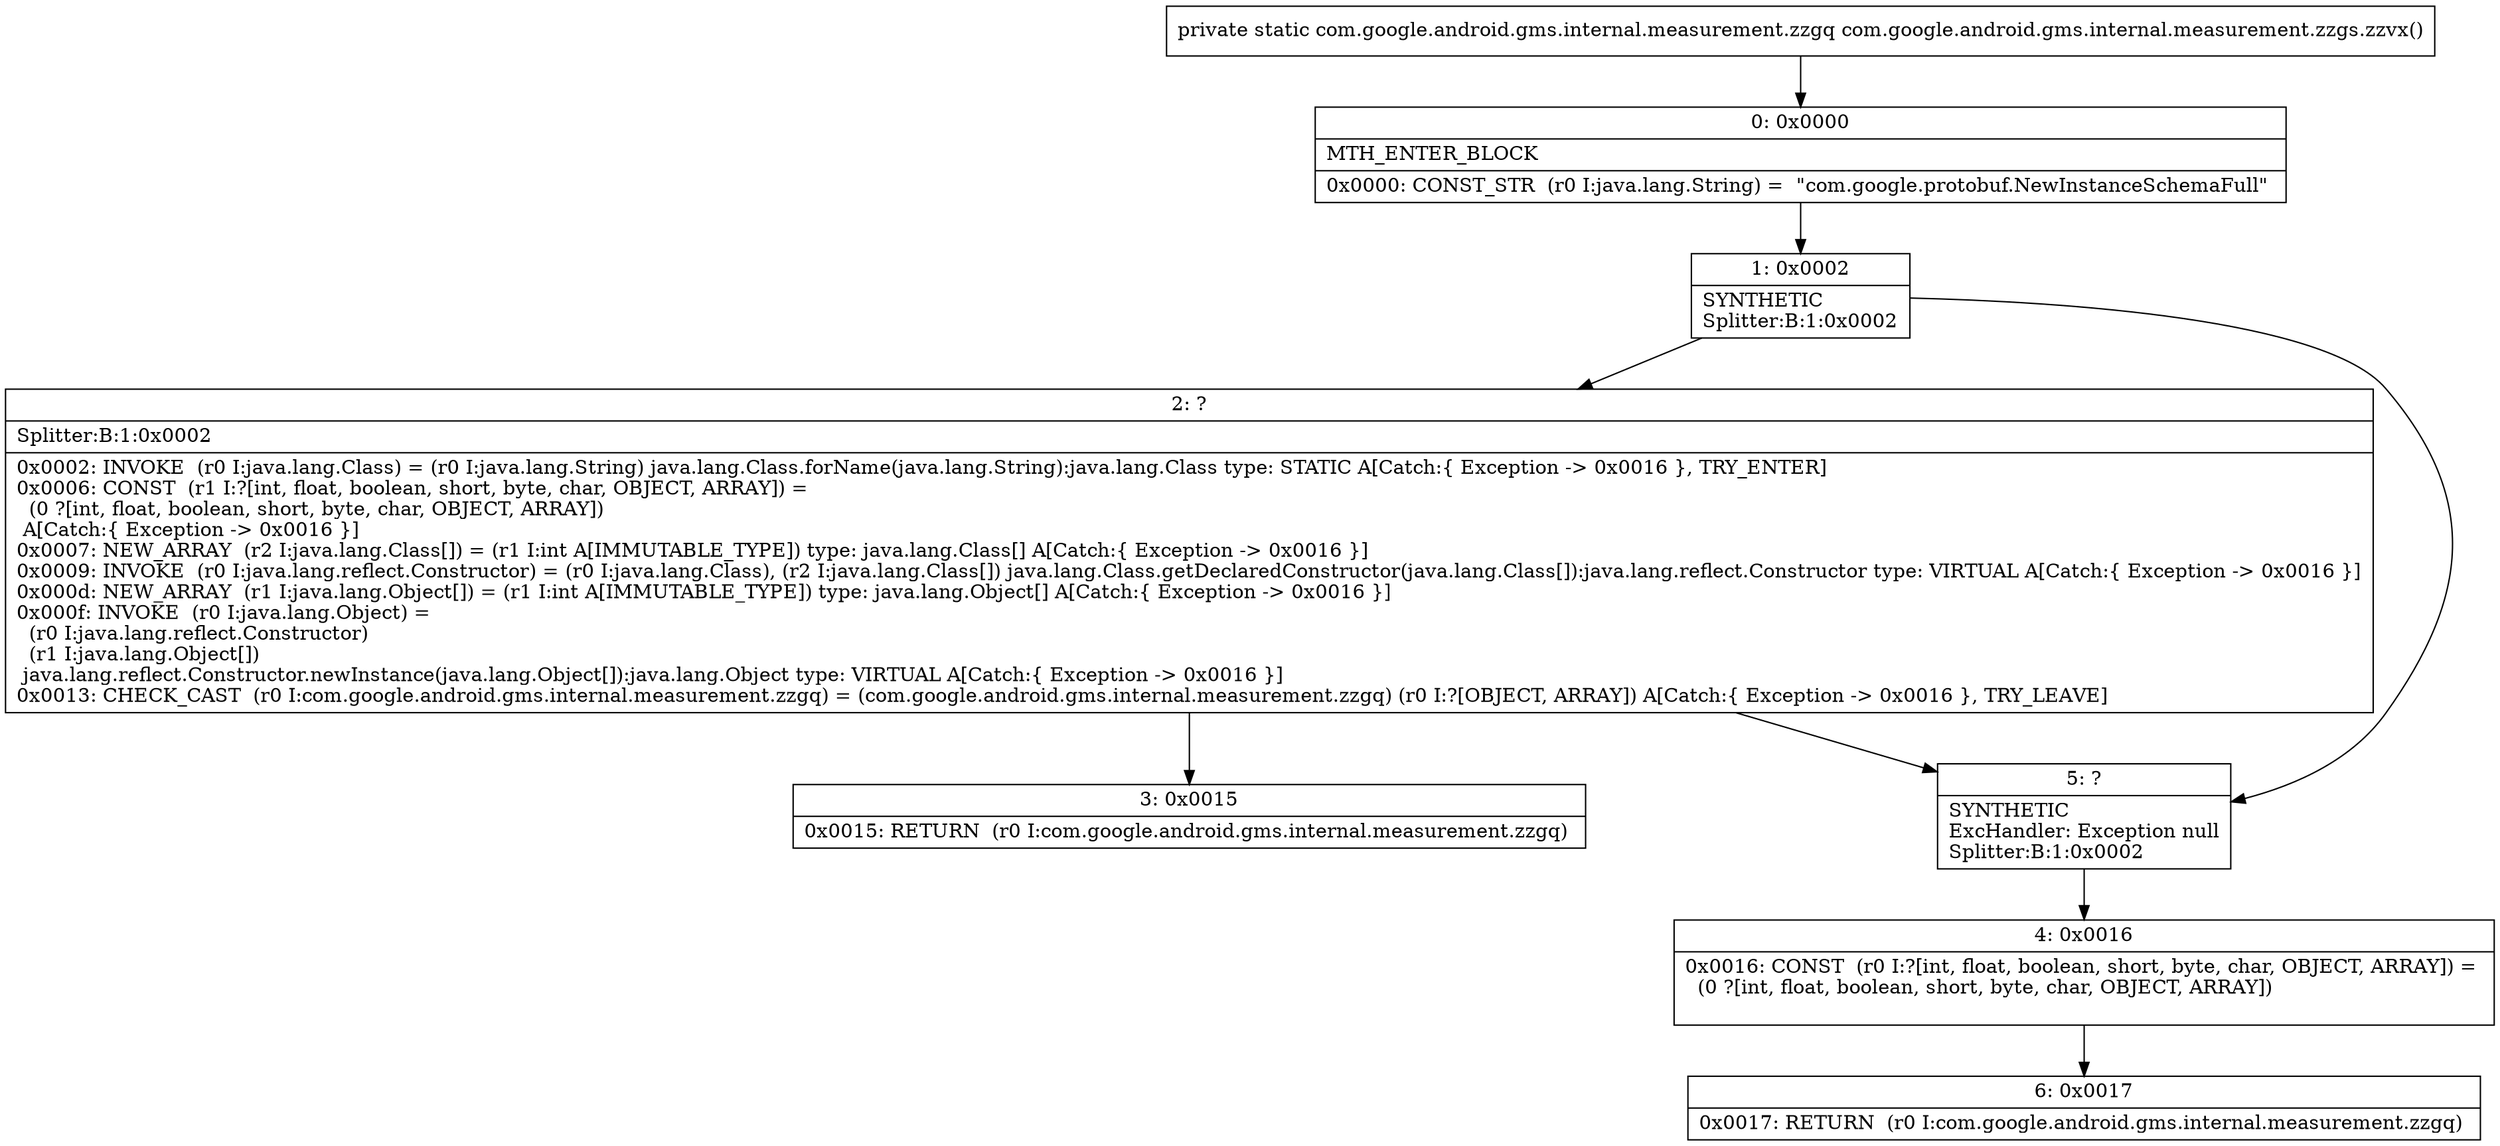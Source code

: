 digraph "CFG forcom.google.android.gms.internal.measurement.zzgs.zzvx()Lcom\/google\/android\/gms\/internal\/measurement\/zzgq;" {
Node_0 [shape=record,label="{0\:\ 0x0000|MTH_ENTER_BLOCK\l|0x0000: CONST_STR  (r0 I:java.lang.String) =  \"com.google.protobuf.NewInstanceSchemaFull\" \l}"];
Node_1 [shape=record,label="{1\:\ 0x0002|SYNTHETIC\lSplitter:B:1:0x0002\l}"];
Node_2 [shape=record,label="{2\:\ ?|Splitter:B:1:0x0002\l|0x0002: INVOKE  (r0 I:java.lang.Class) = (r0 I:java.lang.String) java.lang.Class.forName(java.lang.String):java.lang.Class type: STATIC A[Catch:\{ Exception \-\> 0x0016 \}, TRY_ENTER]\l0x0006: CONST  (r1 I:?[int, float, boolean, short, byte, char, OBJECT, ARRAY]) = \l  (0 ?[int, float, boolean, short, byte, char, OBJECT, ARRAY])\l A[Catch:\{ Exception \-\> 0x0016 \}]\l0x0007: NEW_ARRAY  (r2 I:java.lang.Class[]) = (r1 I:int A[IMMUTABLE_TYPE]) type: java.lang.Class[] A[Catch:\{ Exception \-\> 0x0016 \}]\l0x0009: INVOKE  (r0 I:java.lang.reflect.Constructor) = (r0 I:java.lang.Class), (r2 I:java.lang.Class[]) java.lang.Class.getDeclaredConstructor(java.lang.Class[]):java.lang.reflect.Constructor type: VIRTUAL A[Catch:\{ Exception \-\> 0x0016 \}]\l0x000d: NEW_ARRAY  (r1 I:java.lang.Object[]) = (r1 I:int A[IMMUTABLE_TYPE]) type: java.lang.Object[] A[Catch:\{ Exception \-\> 0x0016 \}]\l0x000f: INVOKE  (r0 I:java.lang.Object) = \l  (r0 I:java.lang.reflect.Constructor)\l  (r1 I:java.lang.Object[])\l java.lang.reflect.Constructor.newInstance(java.lang.Object[]):java.lang.Object type: VIRTUAL A[Catch:\{ Exception \-\> 0x0016 \}]\l0x0013: CHECK_CAST  (r0 I:com.google.android.gms.internal.measurement.zzgq) = (com.google.android.gms.internal.measurement.zzgq) (r0 I:?[OBJECT, ARRAY]) A[Catch:\{ Exception \-\> 0x0016 \}, TRY_LEAVE]\l}"];
Node_3 [shape=record,label="{3\:\ 0x0015|0x0015: RETURN  (r0 I:com.google.android.gms.internal.measurement.zzgq) \l}"];
Node_4 [shape=record,label="{4\:\ 0x0016|0x0016: CONST  (r0 I:?[int, float, boolean, short, byte, char, OBJECT, ARRAY]) = \l  (0 ?[int, float, boolean, short, byte, char, OBJECT, ARRAY])\l \l}"];
Node_5 [shape=record,label="{5\:\ ?|SYNTHETIC\lExcHandler: Exception null\lSplitter:B:1:0x0002\l}"];
Node_6 [shape=record,label="{6\:\ 0x0017|0x0017: RETURN  (r0 I:com.google.android.gms.internal.measurement.zzgq) \l}"];
MethodNode[shape=record,label="{private static com.google.android.gms.internal.measurement.zzgq com.google.android.gms.internal.measurement.zzgs.zzvx() }"];
MethodNode -> Node_0;
Node_0 -> Node_1;
Node_1 -> Node_2;
Node_1 -> Node_5;
Node_2 -> Node_3;
Node_2 -> Node_5;
Node_4 -> Node_6;
Node_5 -> Node_4;
}

